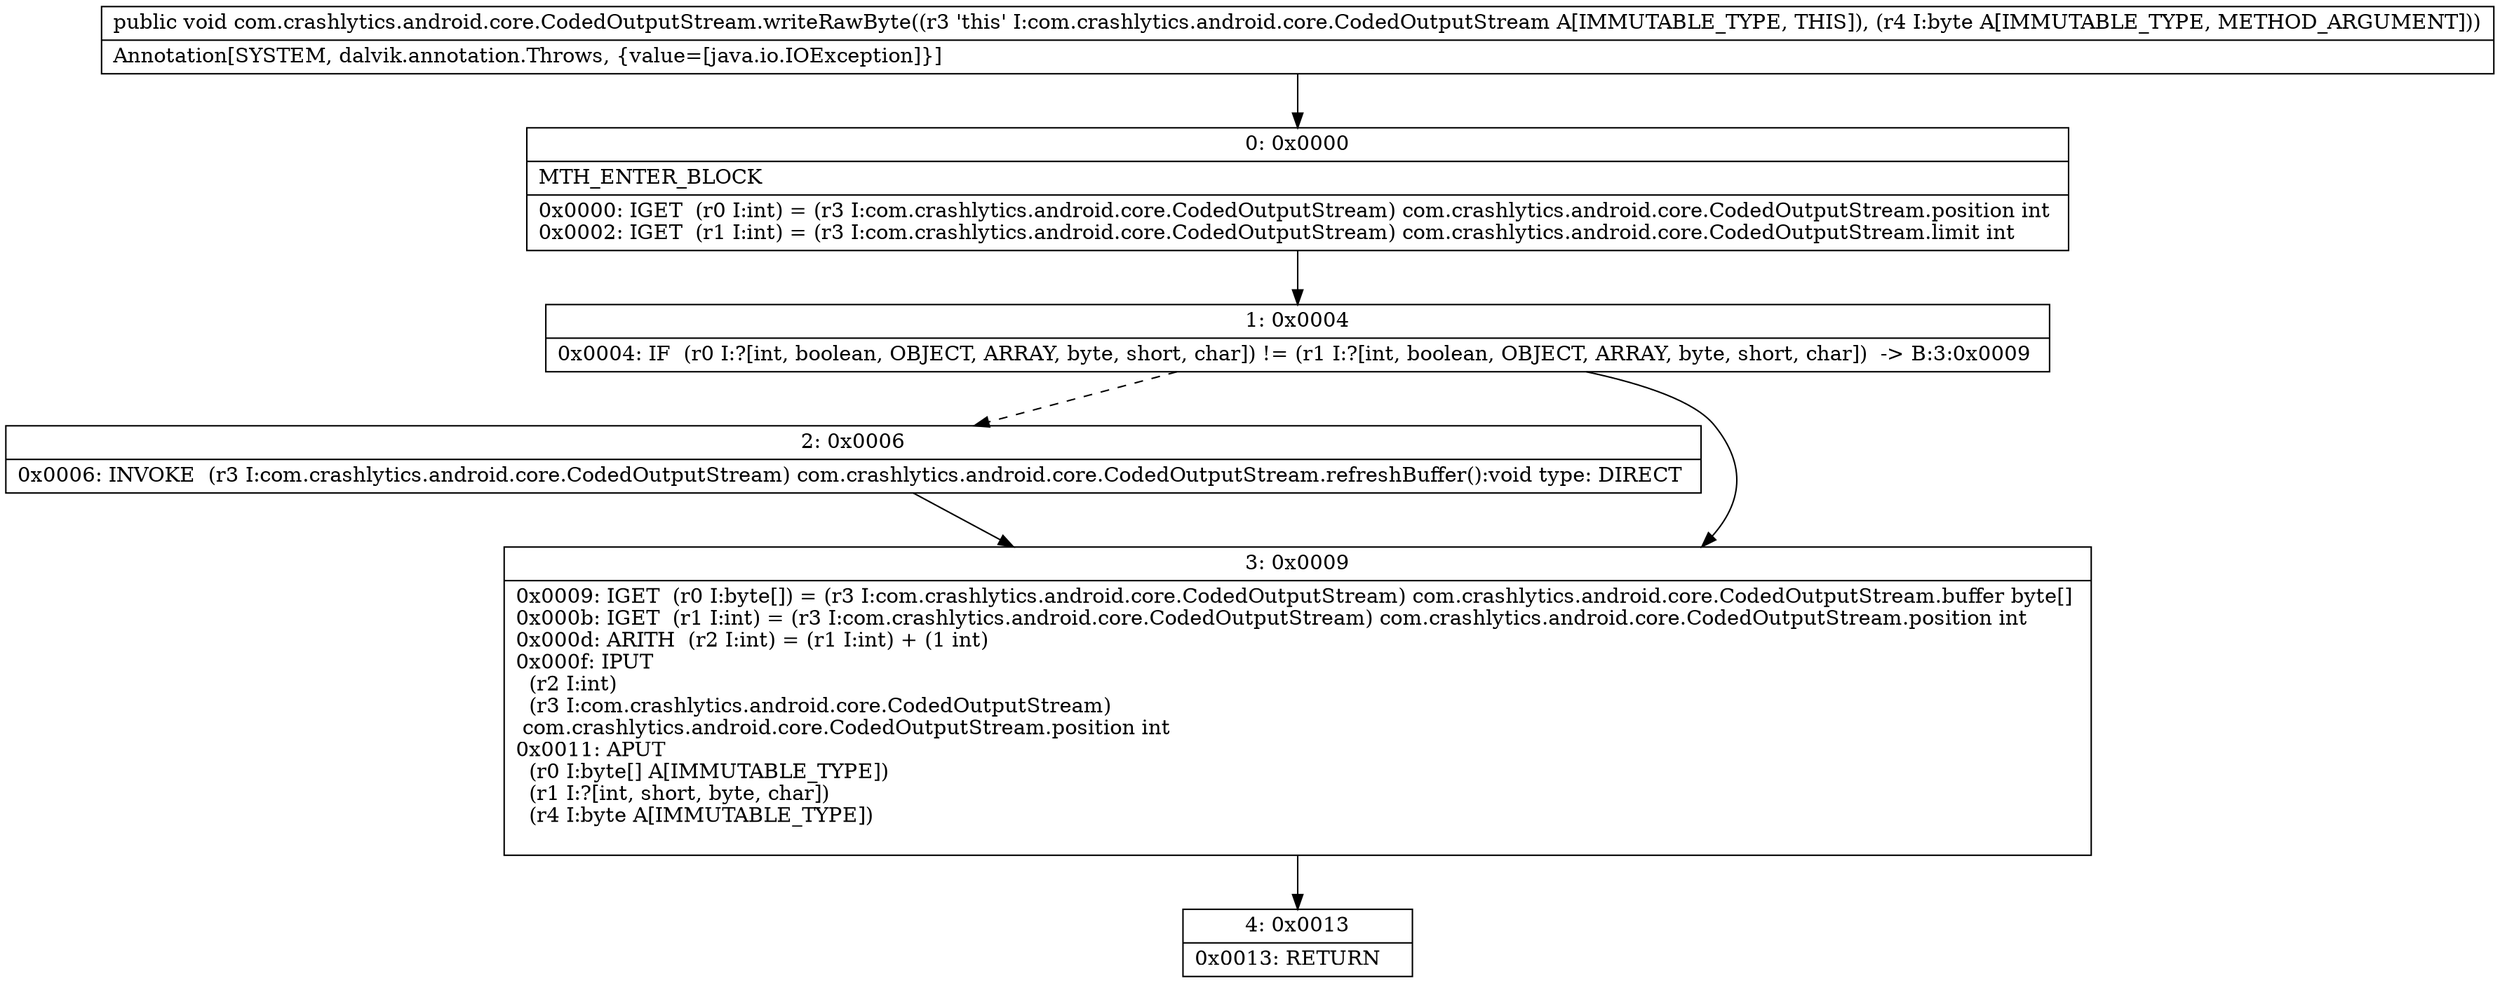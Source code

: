 digraph "CFG forcom.crashlytics.android.core.CodedOutputStream.writeRawByte(B)V" {
Node_0 [shape=record,label="{0\:\ 0x0000|MTH_ENTER_BLOCK\l|0x0000: IGET  (r0 I:int) = (r3 I:com.crashlytics.android.core.CodedOutputStream) com.crashlytics.android.core.CodedOutputStream.position int \l0x0002: IGET  (r1 I:int) = (r3 I:com.crashlytics.android.core.CodedOutputStream) com.crashlytics.android.core.CodedOutputStream.limit int \l}"];
Node_1 [shape=record,label="{1\:\ 0x0004|0x0004: IF  (r0 I:?[int, boolean, OBJECT, ARRAY, byte, short, char]) != (r1 I:?[int, boolean, OBJECT, ARRAY, byte, short, char])  \-\> B:3:0x0009 \l}"];
Node_2 [shape=record,label="{2\:\ 0x0006|0x0006: INVOKE  (r3 I:com.crashlytics.android.core.CodedOutputStream) com.crashlytics.android.core.CodedOutputStream.refreshBuffer():void type: DIRECT \l}"];
Node_3 [shape=record,label="{3\:\ 0x0009|0x0009: IGET  (r0 I:byte[]) = (r3 I:com.crashlytics.android.core.CodedOutputStream) com.crashlytics.android.core.CodedOutputStream.buffer byte[] \l0x000b: IGET  (r1 I:int) = (r3 I:com.crashlytics.android.core.CodedOutputStream) com.crashlytics.android.core.CodedOutputStream.position int \l0x000d: ARITH  (r2 I:int) = (r1 I:int) + (1 int) \l0x000f: IPUT  \l  (r2 I:int)\l  (r3 I:com.crashlytics.android.core.CodedOutputStream)\l com.crashlytics.android.core.CodedOutputStream.position int \l0x0011: APUT  \l  (r0 I:byte[] A[IMMUTABLE_TYPE])\l  (r1 I:?[int, short, byte, char])\l  (r4 I:byte A[IMMUTABLE_TYPE])\l \l}"];
Node_4 [shape=record,label="{4\:\ 0x0013|0x0013: RETURN   \l}"];
MethodNode[shape=record,label="{public void com.crashlytics.android.core.CodedOutputStream.writeRawByte((r3 'this' I:com.crashlytics.android.core.CodedOutputStream A[IMMUTABLE_TYPE, THIS]), (r4 I:byte A[IMMUTABLE_TYPE, METHOD_ARGUMENT]))  | Annotation[SYSTEM, dalvik.annotation.Throws, \{value=[java.io.IOException]\}]\l}"];
MethodNode -> Node_0;
Node_0 -> Node_1;
Node_1 -> Node_2[style=dashed];
Node_1 -> Node_3;
Node_2 -> Node_3;
Node_3 -> Node_4;
}

